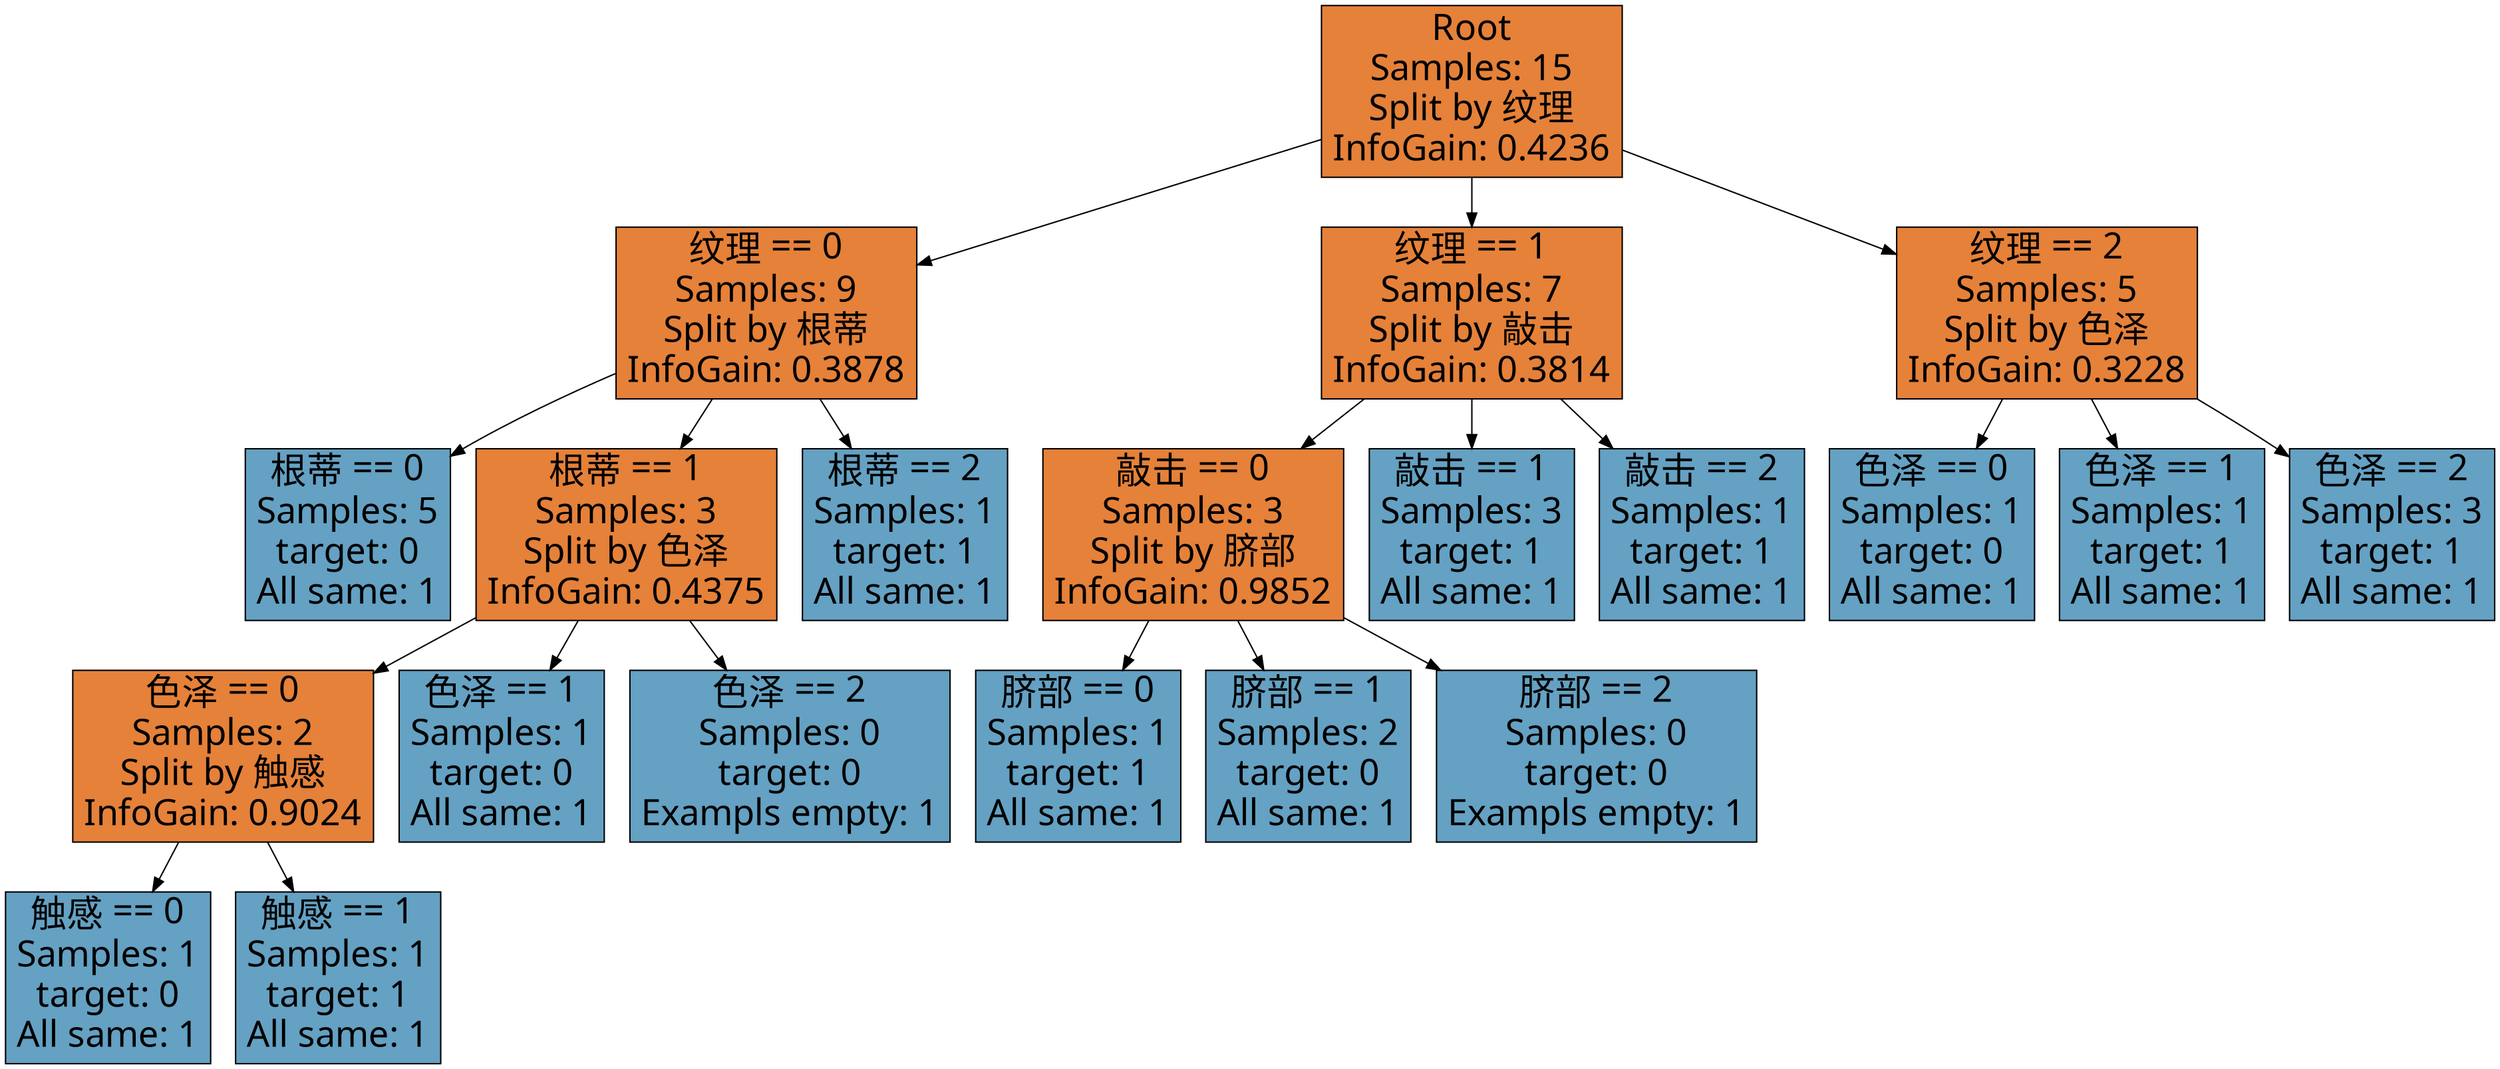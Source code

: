 digraph Tree {
node [shape=box, style="filled", color="black", fontname="Microsoft YaHei", fontsize=26];
edge [fontname="Microsoft YaHei", fontsize=26];
0 [label="Root\nSamples: 15\nSplit by 纹理\nInfoGain: 0.4236", fillcolor="#e58139"];
0 -> 1;
1 [label="纹理 == 0\nSamples: 9\nSplit by 根蒂\nInfoGain: 0.3878", fillcolor="#e58139"];
1 -> 2;
2 [label="根蒂 == 0\nSamples: 5\ntarget: 0\nAll same: 1", fillcolor="#64a1c3"];
1 -> 3;
3 [label="根蒂 == 1\nSamples: 3\nSplit by 色泽\nInfoGain: 0.4375", fillcolor="#e58139"];
3 -> 4;
4 [label="色泽 == 0\nSamples: 2\nSplit by 触感\nInfoGain: 0.9024", fillcolor="#e58139"];
4 -> 5;
5 [label="触感 == 0\nSamples: 1\ntarget: 0\nAll same: 1", fillcolor="#64a1c3"];
4 -> 6;
6 [label="触感 == 1\nSamples: 1\ntarget: 1\nAll same: 1", fillcolor="#64a1c3"];
3 -> 7;
7 [label="色泽 == 1\nSamples: 1\ntarget: 0\nAll same: 1", fillcolor="#64a1c3"];
3 -> 8;
8 [label="色泽 == 2\nSamples: 0\ntarget: 0\nExampls empty: 1", fillcolor="#64a1c3"];
1 -> 9;
9 [label="根蒂 == 2\nSamples: 1\ntarget: 1\nAll same: 1", fillcolor="#64a1c3"];
0 -> 10;
10 [label="纹理 == 1\nSamples: 7\nSplit by 敲击\nInfoGain: 0.3814", fillcolor="#e58139"];
10 -> 11;
11 [label="敲击 == 0\nSamples: 3\nSplit by 脐部\nInfoGain: 0.9852", fillcolor="#e58139"];
11 -> 12;
12 [label="脐部 == 0\nSamples: 1\ntarget: 1\nAll same: 1", fillcolor="#64a1c3"];
11 -> 13;
13 [label="脐部 == 1\nSamples: 2\ntarget: 0\nAll same: 1", fillcolor="#64a1c3"];
11 -> 14;
14 [label="脐部 == 2\nSamples: 0\ntarget: 0\nExampls empty: 1", fillcolor="#64a1c3"];
10 -> 15;
15 [label="敲击 == 1\nSamples: 3\ntarget: 1\nAll same: 1", fillcolor="#64a1c3"];
10 -> 16;
16 [label="敲击 == 2\nSamples: 1\ntarget: 1\nAll same: 1", fillcolor="#64a1c3"];
0 -> 17;
17 [label="纹理 == 2\nSamples: 5\nSplit by 色泽\nInfoGain: 0.3228", fillcolor="#e58139"];
17 -> 18;
18 [label="色泽 == 0\nSamples: 1\ntarget: 0\nAll same: 1", fillcolor="#64a1c3"];
17 -> 19;
19 [label="色泽 == 1\nSamples: 1\ntarget: 1\nAll same: 1", fillcolor="#64a1c3"];
17 -> 20;
20 [label="色泽 == 2\nSamples: 3\ntarget: 1\nAll same: 1", fillcolor="#64a1c3"];
}